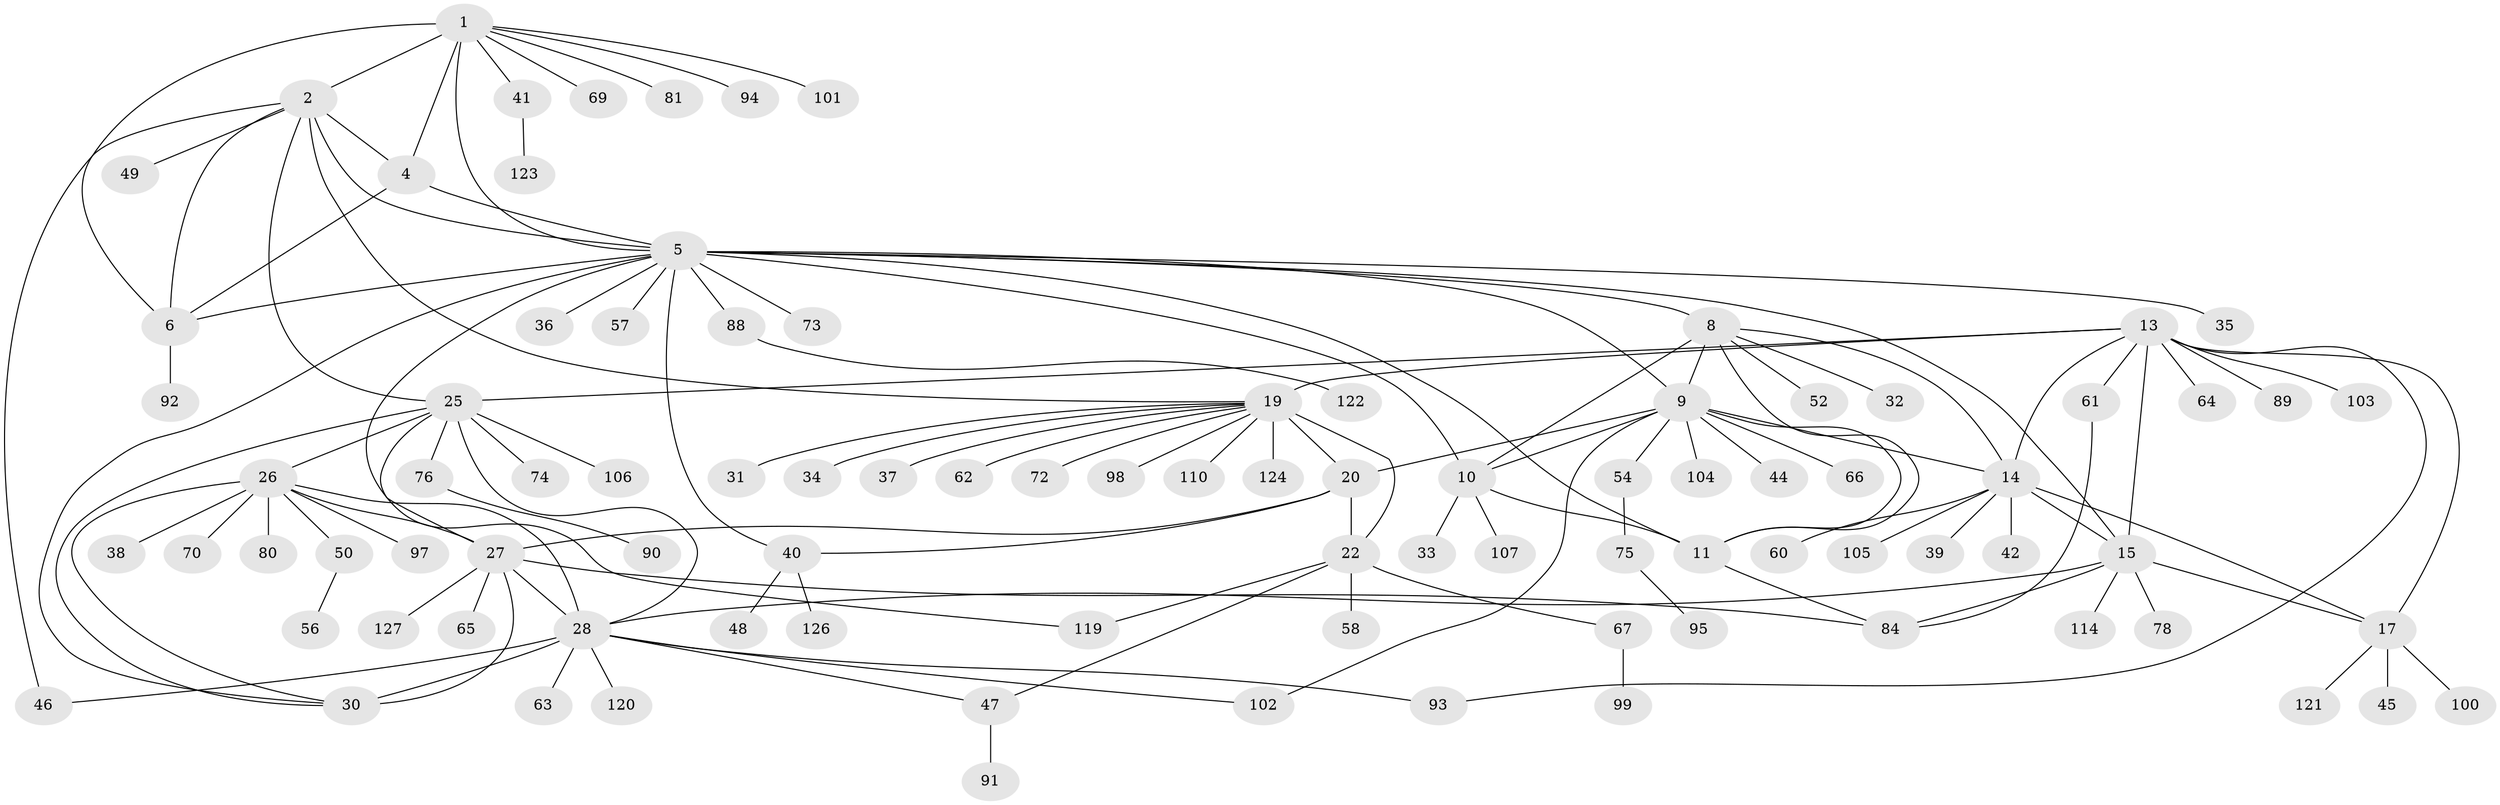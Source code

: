 // Generated by graph-tools (version 1.1) at 2025/24/03/03/25 07:24:09]
// undirected, 93 vertices, 131 edges
graph export_dot {
graph [start="1"]
  node [color=gray90,style=filled];
  1 [super="+3"];
  2 [super="+43"];
  4 [super="+85"];
  5 [super="+7"];
  6 [super="+51"];
  8 [super="+77"];
  9 [super="+116"];
  10 [super="+12"];
  11 [super="+117"];
  13 [super="+59"];
  14 [super="+18"];
  15 [super="+16"];
  17 [super="+55"];
  19 [super="+21"];
  20 [super="+24"];
  22 [super="+23"];
  25 [super="+68"];
  26 [super="+53"];
  27 [super="+111"];
  28 [super="+29"];
  30;
  31;
  32 [super="+79"];
  33;
  34;
  35;
  36;
  37;
  38;
  39;
  40 [super="+118"];
  41 [super="+71"];
  42;
  44;
  45;
  46 [super="+112"];
  47;
  48 [super="+125"];
  49;
  50 [super="+113"];
  52;
  54;
  56;
  57;
  58;
  60 [super="+115"];
  61 [super="+109"];
  62 [super="+83"];
  63;
  64;
  65 [super="+86"];
  66;
  67;
  69 [super="+108"];
  70;
  72;
  73;
  74;
  75;
  76 [super="+82"];
  78;
  80;
  81 [super="+87"];
  84 [super="+96"];
  88;
  89;
  90;
  91;
  92;
  93;
  94;
  95;
  97;
  98;
  99;
  100;
  101;
  102;
  103;
  104;
  105;
  106;
  107;
  110;
  114;
  119;
  120;
  121;
  122;
  123;
  124;
  126;
  127;
  1 -- 2 [weight=2];
  1 -- 4 [weight=2];
  1 -- 5 [weight=2];
  1 -- 6 [weight=2];
  1 -- 69;
  1 -- 81;
  1 -- 101;
  1 -- 41;
  1 -- 94;
  2 -- 4;
  2 -- 5;
  2 -- 6;
  2 -- 19;
  2 -- 25;
  2 -- 46;
  2 -- 49;
  4 -- 5;
  4 -- 6;
  5 -- 6;
  5 -- 15;
  5 -- 35;
  5 -- 36;
  5 -- 73;
  5 -- 88;
  5 -- 119;
  5 -- 8;
  5 -- 9;
  5 -- 10 [weight=2];
  5 -- 11;
  5 -- 57;
  5 -- 30;
  5 -- 40;
  6 -- 92;
  8 -- 9;
  8 -- 10 [weight=2];
  8 -- 11;
  8 -- 32;
  8 -- 52;
  8 -- 14;
  9 -- 10 [weight=2];
  9 -- 11;
  9 -- 20;
  9 -- 44;
  9 -- 54;
  9 -- 66;
  9 -- 102;
  9 -- 104;
  9 -- 14;
  10 -- 11 [weight=2];
  10 -- 33;
  10 -- 107;
  11 -- 84;
  13 -- 14 [weight=2];
  13 -- 15 [weight=2];
  13 -- 17;
  13 -- 19;
  13 -- 61;
  13 -- 64;
  13 -- 89;
  13 -- 93;
  13 -- 103;
  13 -- 25;
  14 -- 15 [weight=4];
  14 -- 17 [weight=2];
  14 -- 105;
  14 -- 39;
  14 -- 42;
  14 -- 60;
  15 -- 17 [weight=2];
  15 -- 78;
  15 -- 28;
  15 -- 114;
  15 -- 84;
  17 -- 45;
  17 -- 100;
  17 -- 121;
  19 -- 20 [weight=4];
  19 -- 22 [weight=4];
  19 -- 31;
  19 -- 37;
  19 -- 62;
  19 -- 72;
  19 -- 110;
  19 -- 124;
  19 -- 34;
  19 -- 98;
  20 -- 22 [weight=4];
  20 -- 27;
  20 -- 40;
  22 -- 47;
  22 -- 58;
  22 -- 67;
  22 -- 119;
  25 -- 26;
  25 -- 27;
  25 -- 28 [weight=2];
  25 -- 30;
  25 -- 74;
  25 -- 76;
  25 -- 106;
  26 -- 27;
  26 -- 28 [weight=2];
  26 -- 30;
  26 -- 38;
  26 -- 50;
  26 -- 70;
  26 -- 80;
  26 -- 97;
  27 -- 28 [weight=2];
  27 -- 30;
  27 -- 65;
  27 -- 84;
  27 -- 127;
  28 -- 30 [weight=2];
  28 -- 102;
  28 -- 46;
  28 -- 47;
  28 -- 120;
  28 -- 93;
  28 -- 63;
  40 -- 48;
  40 -- 126;
  41 -- 123;
  47 -- 91;
  50 -- 56;
  54 -- 75;
  61 -- 84;
  67 -- 99;
  75 -- 95;
  76 -- 90;
  88 -- 122;
}
